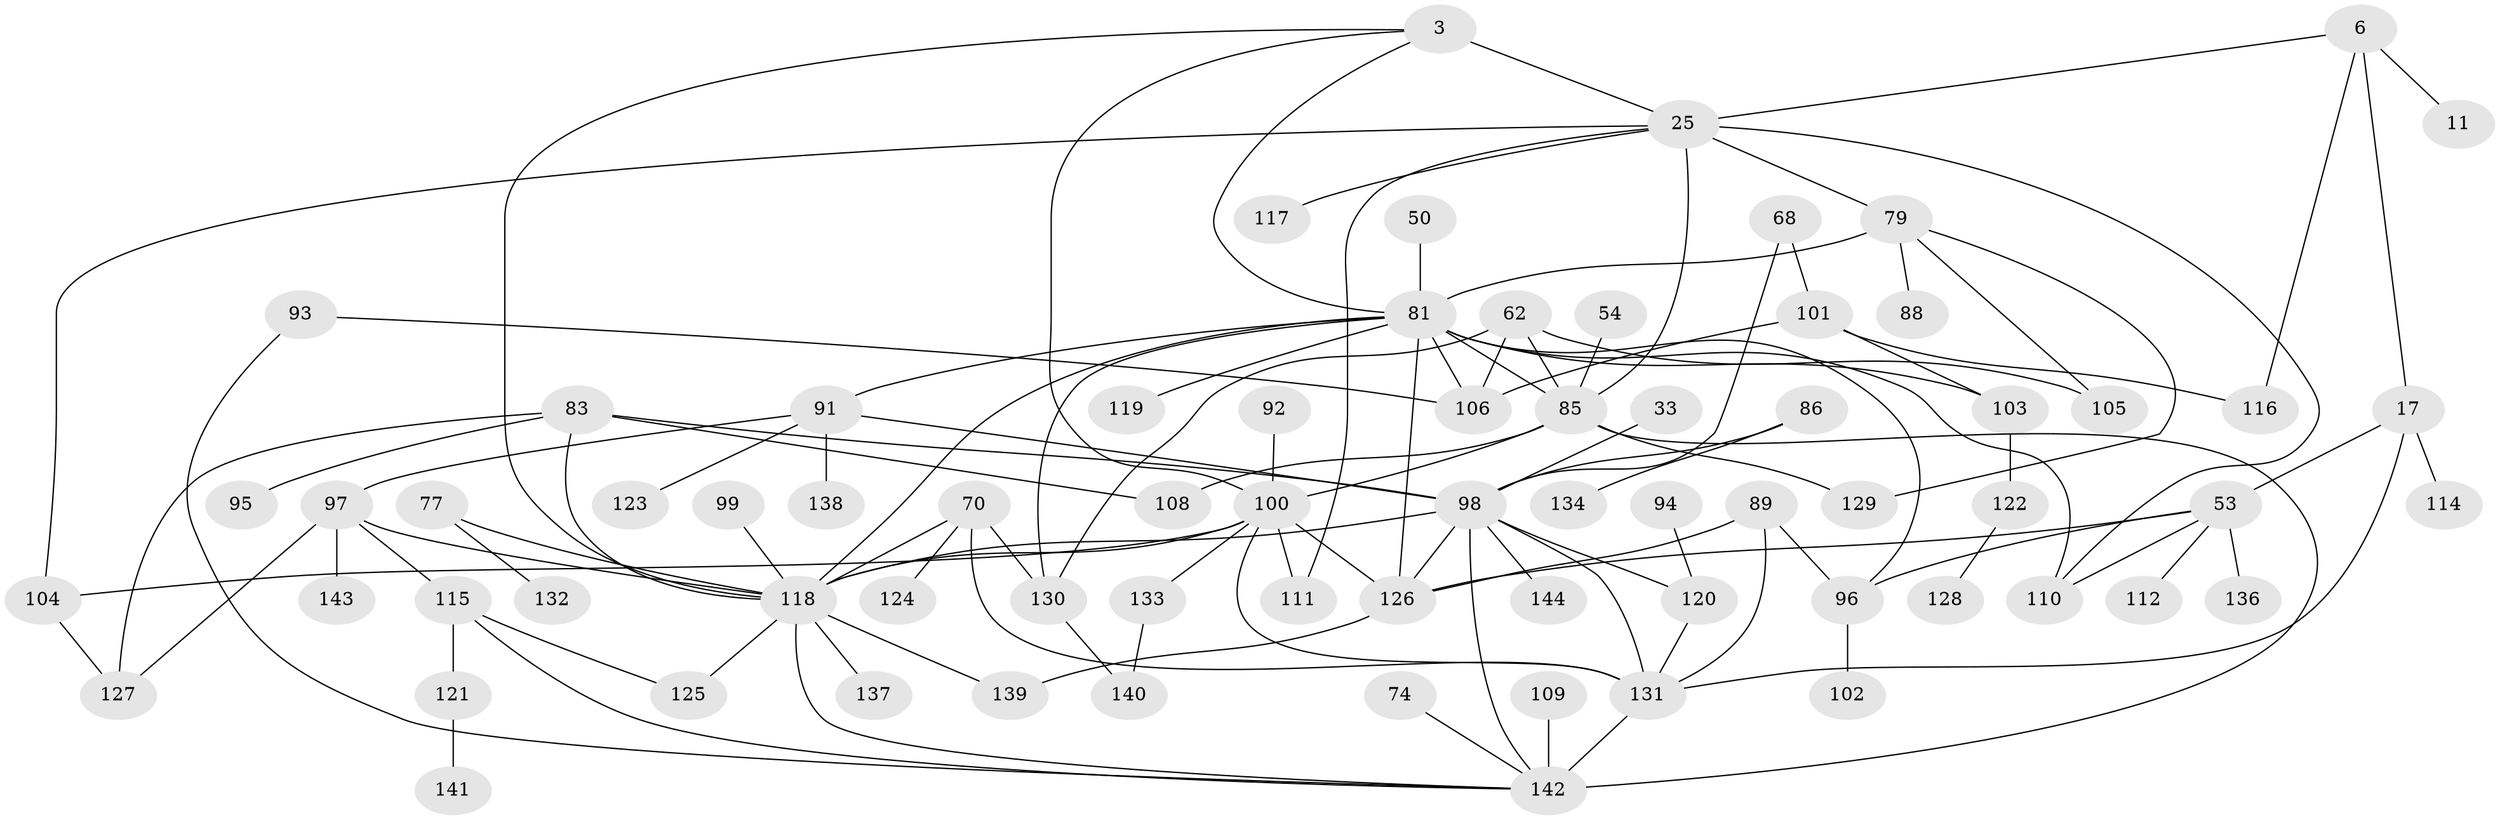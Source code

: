 // original degree distribution, {5: 0.08333333333333333, 4: 0.1388888888888889, 3: 0.2777777777777778, 8: 0.006944444444444444, 10: 0.006944444444444444, 6: 0.041666666666666664, 2: 0.19444444444444445, 1: 0.2361111111111111, 9: 0.006944444444444444, 7: 0.006944444444444444}
// Generated by graph-tools (version 1.1) at 2025/42/03/09/25 04:42:03]
// undirected, 72 vertices, 112 edges
graph export_dot {
graph [start="1"]
  node [color=gray90,style=filled];
  3 [super="+1"];
  6;
  11;
  17;
  25 [super="+10+4"];
  33;
  50;
  53;
  54;
  62;
  68 [super="+31"];
  70 [super="+44"];
  74;
  77;
  79 [super="+39+76"];
  81 [super="+28+37+57+66"];
  83 [super="+69"];
  85 [super="+38+80+72+26"];
  86 [super="+12"];
  88;
  89;
  91 [super="+55"];
  92;
  93;
  94;
  95;
  96;
  97 [super="+71"];
  98 [super="+21+5"];
  99;
  100 [super="+46+82"];
  101;
  102;
  103;
  104 [super="+36"];
  105;
  106 [super="+87"];
  108;
  109;
  110 [super="+60"];
  111 [super="+30"];
  112;
  114;
  115 [super="+65"];
  116;
  117;
  118 [super="+78+2+90"];
  119;
  120 [super="+73"];
  121;
  122;
  123;
  124;
  125;
  126 [super="+8"];
  127;
  128;
  129;
  130 [super="+34+75"];
  131 [super="+61+113+67"];
  132;
  133;
  134;
  136;
  137;
  138;
  139;
  140;
  141;
  142 [super="+135+107"];
  143;
  144;
  3 -- 25 [weight=3];
  3 -- 100;
  3 -- 81;
  3 -- 118;
  6 -- 11;
  6 -- 17;
  6 -- 116;
  6 -- 25;
  17 -- 114;
  17 -- 53;
  17 -- 131;
  25 -- 117;
  25 -- 110;
  25 -- 85 [weight=3];
  25 -- 111;
  25 -- 104;
  25 -- 79 [weight=2];
  33 -- 98;
  50 -- 81;
  53 -- 112;
  53 -- 126 [weight=2];
  53 -- 136;
  53 -- 96;
  53 -- 110;
  54 -- 85;
  62 -- 106 [weight=2];
  62 -- 105;
  62 -- 130;
  62 -- 85;
  68 -- 98;
  68 -- 101;
  70 -- 130;
  70 -- 124;
  70 -- 131 [weight=3];
  70 -- 118;
  74 -- 142;
  77 -- 132;
  77 -- 118;
  79 -- 105;
  79 -- 129;
  79 -- 88;
  79 -- 81;
  81 -- 96;
  81 -- 130 [weight=2];
  81 -- 85 [weight=4];
  81 -- 103;
  81 -- 106;
  81 -- 119;
  81 -- 126;
  81 -- 91;
  81 -- 110;
  81 -- 118 [weight=3];
  83 -- 95;
  83 -- 108;
  83 -- 98;
  83 -- 127;
  83 -- 118;
  85 -- 108;
  85 -- 129;
  85 -- 100 [weight=2];
  85 -- 142 [weight=3];
  86 -- 134;
  86 -- 98 [weight=3];
  89 -- 96;
  89 -- 126;
  89 -- 131 [weight=2];
  91 -- 123;
  91 -- 138;
  91 -- 98;
  91 -- 97;
  92 -- 100;
  93 -- 142;
  93 -- 106;
  94 -- 120;
  96 -- 102;
  97 -- 143;
  97 -- 115;
  97 -- 118;
  97 -- 127;
  98 -- 144;
  98 -- 126;
  98 -- 131;
  98 -- 142;
  98 -- 120;
  98 -- 118;
  99 -- 118;
  100 -- 126;
  100 -- 133;
  100 -- 131 [weight=2];
  100 -- 104;
  100 -- 111;
  100 -- 118;
  101 -- 103;
  101 -- 116;
  101 -- 106;
  103 -- 122;
  104 -- 127;
  109 -- 142;
  115 -- 121;
  115 -- 125;
  115 -- 142;
  118 -- 125;
  118 -- 142 [weight=2];
  118 -- 137;
  118 -- 139;
  120 -- 131;
  121 -- 141;
  122 -- 128;
  126 -- 139;
  130 -- 140;
  131 -- 142 [weight=3];
  133 -- 140;
}

